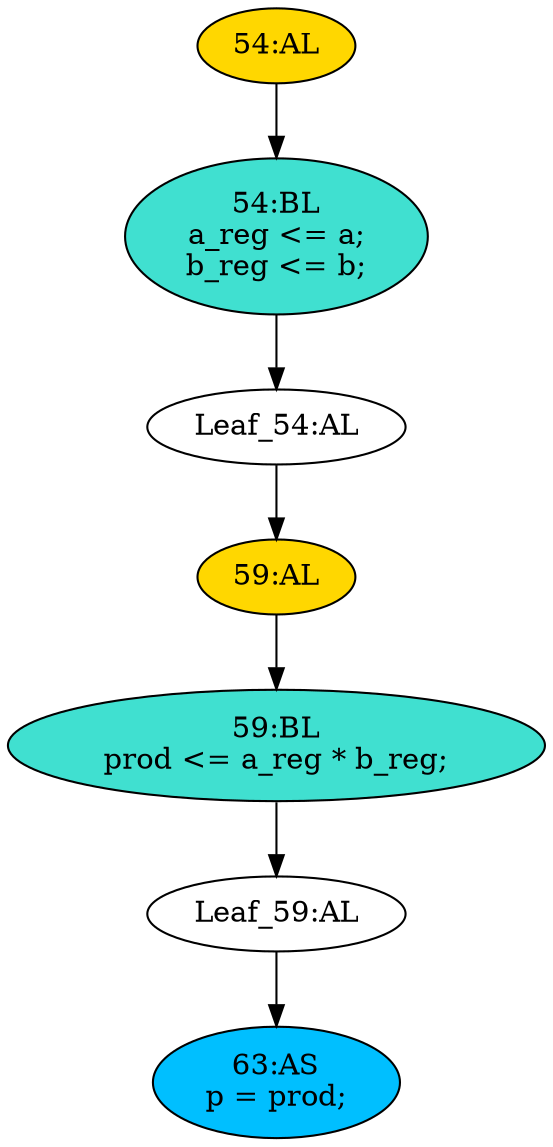 strict digraph "compose( ,  )" {
	node [label="\N"];
	"59:AL"	 [ast="<pyverilog.vparser.ast.Always object at 0x7f25f49ab290>",
		clk_sens=True,
		fillcolor=gold,
		label="59:AL",
		sens="['clk']",
		statements="[]",
		style=filled,
		typ=Always,
		use_var="['b_reg', 'a_reg']"];
	"59:BL"	 [ast="<pyverilog.vparser.ast.Block object at 0x7f25f4993210>",
		fillcolor=turquoise,
		label="59:BL
prod <= a_reg * b_reg;",
		statements="[<pyverilog.vparser.ast.NonblockingSubstitution object at 0x7f25f4993a50>]",
		style=filled,
		typ=Block];
	"59:AL" -> "59:BL"	 [cond="[]",
		lineno=None];
	"Leaf_59:AL"	 [def_var="['prod']",
		label="Leaf_59:AL"];
	"59:BL" -> "Leaf_59:AL"	 [cond="[]",
		lineno=None];
	"54:BL"	 [ast="<pyverilog.vparser.ast.Block object at 0x7f25f498f090>",
		fillcolor=turquoise,
		label="54:BL
a_reg <= a;
b_reg <= b;",
		statements="[<pyverilog.vparser.ast.NonblockingSubstitution object at 0x7f25f498f1d0>, <pyverilog.vparser.ast.NonblockingSubstitution object \
at 0x7f25f4998fd0>]",
		style=filled,
		typ=Block];
	"Leaf_54:AL"	 [def_var="['b_reg', 'a_reg']",
		label="Leaf_54:AL"];
	"54:BL" -> "Leaf_54:AL"	 [cond="[]",
		lineno=None];
	"63:AS"	 [ast="<pyverilog.vparser.ast.Assign object at 0x7f25f4993cd0>",
		def_var="['p']",
		fillcolor=deepskyblue,
		label="63:AS
p = prod;",
		statements="[]",
		style=filled,
		typ=Assign,
		use_var="['prod']"];
	"Leaf_59:AL" -> "63:AS";
	"Leaf_54:AL" -> "59:AL";
	"54:AL"	 [ast="<pyverilog.vparser.ast.Always object at 0x7f25f498fed0>",
		clk_sens=True,
		fillcolor=gold,
		label="54:AL",
		sens="['clk']",
		statements="[]",
		style=filled,
		typ=Always,
		use_var="['a', 'b']"];
	"54:AL" -> "54:BL"	 [cond="[]",
		lineno=None];
}
